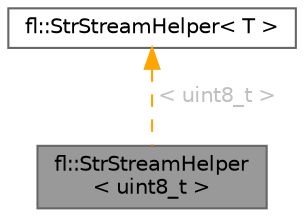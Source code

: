 digraph "fl::StrStreamHelper&lt; uint8_t &gt;"
{
 // INTERACTIVE_SVG=YES
 // LATEX_PDF_SIZE
  bgcolor="transparent";
  edge [fontname=Helvetica,fontsize=10,labelfontname=Helvetica,labelfontsize=10];
  node [fontname=Helvetica,fontsize=10,shape=box,height=0.2,width=0.4];
  Node1 [id="Node000001",label="fl::StrStreamHelper\l\< uint8_t \>",height=0.2,width=0.4,color="gray40", fillcolor="grey60", style="filled", fontcolor="black",tooltip=" "];
  Node2 -> Node1 [id="edge1_Node000001_Node000002",dir="back",color="orange",style="dashed",tooltip=" ",label=" \< uint8_t \>",fontcolor="grey" ];
  Node2 [id="Node000002",label="fl::StrStreamHelper\< T \>",height=0.2,width=0.4,color="gray40", fillcolor="white", style="filled",URL="$d0/d18/structfl_1_1_str_stream_helper.html",tooltip=" "];
}

